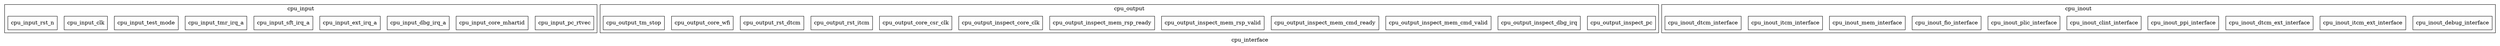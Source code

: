 digraph cpu_interface {
label = "cpu_interface";

subgraph cluster_cpu_input {
    label = "cpu_input";
    cpu_input_pc_rtvec  [ shape=box, label="cpu_input_pc_rtvec", color="black", fontcolor="black" ];
    cpu_input_core_mhartid  [ shape=box, label="cpu_input_core_mhartid", color="black", fontcolor="black" ];
    cpu_input_dbg_irq_a  [ shape=box, label="cpu_input_dbg_irq_a", color="black", fontcolor="black" ];
    cpu_input_ext_irq_a  [ shape=box, label="cpu_input_ext_irq_a", color="black", fontcolor="black" ];
    cpu_input_sft_irq_a  [ shape=box, label="cpu_input_sft_irq_a", color="black", fontcolor="black" ];
    cpu_input_tmr_irq_a  [ shape=box, label="cpu_input_tmr_irq_a", color="black", fontcolor="black" ];
    cpu_input_test_mode  [ shape=box, label="cpu_input_test_mode", color="black", fontcolor="black" ];
    cpu_input_clk  [ shape=box, label="cpu_input_clk", color="black", fontcolor="black" ];
    cpu_input_rst_n  [ shape=box, label="cpu_input_rst_n", color="black", fontcolor="black" ];
};

subgraph cluster_cpu_output {
    label = "cpu_output";
    cpu_output_inspect_pc  [ shape=box, label="cpu_output_inspect_pc", color="black", fontcolor="black" ];
    cpu_output_inspect_dbg_irq  [ shape=box, label="cpu_output_inspect_dbg_irq", color="black", fontcolor="black" ];
    cpu_output_inspect_mem_cmd_valid  [ shape=box, label="cpu_output_inspect_mem_cmd_valid", color="black", fontcolor="black" ];
    cpu_output_inspect_mem_cmd_ready  [ shape=box, label="cpu_output_inspect_mem_cmd_ready", color="black", fontcolor="black" ];
    cpu_output_inspect_mem_rsp_valid  [ shape=box, label="cpu_output_inspect_mem_rsp_valid", color="black", fontcolor="black" ];
    cpu_output_inspect_mem_rsp_ready  [ shape=box, label="cpu_output_inspect_mem_rsp_ready", color="black", fontcolor="black" ];
    cpu_output_inspect_core_clk  [ shape=box, label="cpu_output_inspect_core_clk", color="black", fontcolor="black" ];
    cpu_output_core_csr_clk  [ shape=box, label="cpu_output_core_csr_clk", color="black", fontcolor="black" ];
    cpu_output_rst_itcm  [ shape=box, label="cpu_output_rst_itcm", color="black", fontcolor="black" ];
    cpu_output_rst_dtcm  [ shape=box, label="cpu_output_rst_dtcm", color="black", fontcolor="black" ];
    cpu_output_core_wfi  [ shape=box, label="cpu_output_core_wfi", color="black", fontcolor="black" ];
    cpu_output_tm_stop  [ shape=box, label="cpu_output_tm_stop", color="black", fontcolor="black" ];
};

subgraph cluster_cpu_inout {
    label = "cpu_inout";
    cpu_inout_debug_interface  [ shape=box, label="cpu_inout_debug_interface", color="black", fontcolor="black" ];
    cpu_inout_itcm_ext_interface  [ shape=box, label="cpu_inout_itcm_ext_interface", color="black", fontcolor="black" ];
    cpu_inout_dtcm_ext_interface  [ shape=box, label="cpu_inout_dtcm_ext_interface", color="black", fontcolor="black" ];
    cpu_inout_ppi_interface  [ shape=box, label="cpu_inout_ppi_interface", color="black", fontcolor="black" ];
    cpu_inout_clint_interface  [ shape=box, label="cpu_inout_clint_interface", color="black", fontcolor="black" ];
    cpu_inout_plic_interface  [ shape=box, label="cpu_inout_plic_interface", color="black", fontcolor="black" ];
    cpu_inout_fio_interface  [ shape=box, label="cpu_inout_fio_interface", color="black", fontcolor="black" ];
    cpu_inout_mem_interface  [ shape=box, label="cpu_inout_mem_interface", color="black", fontcolor="black" ];
    cpu_inout_itcm_interface  [ shape=box, label="cpu_inout_itcm_interface", color="black", fontcolor="black" ];
    cpu_inout_dtcm_interface  [ shape=box, label="cpu_inout_dtcm_interface", color="black", fontcolor="black" ];
};

}
